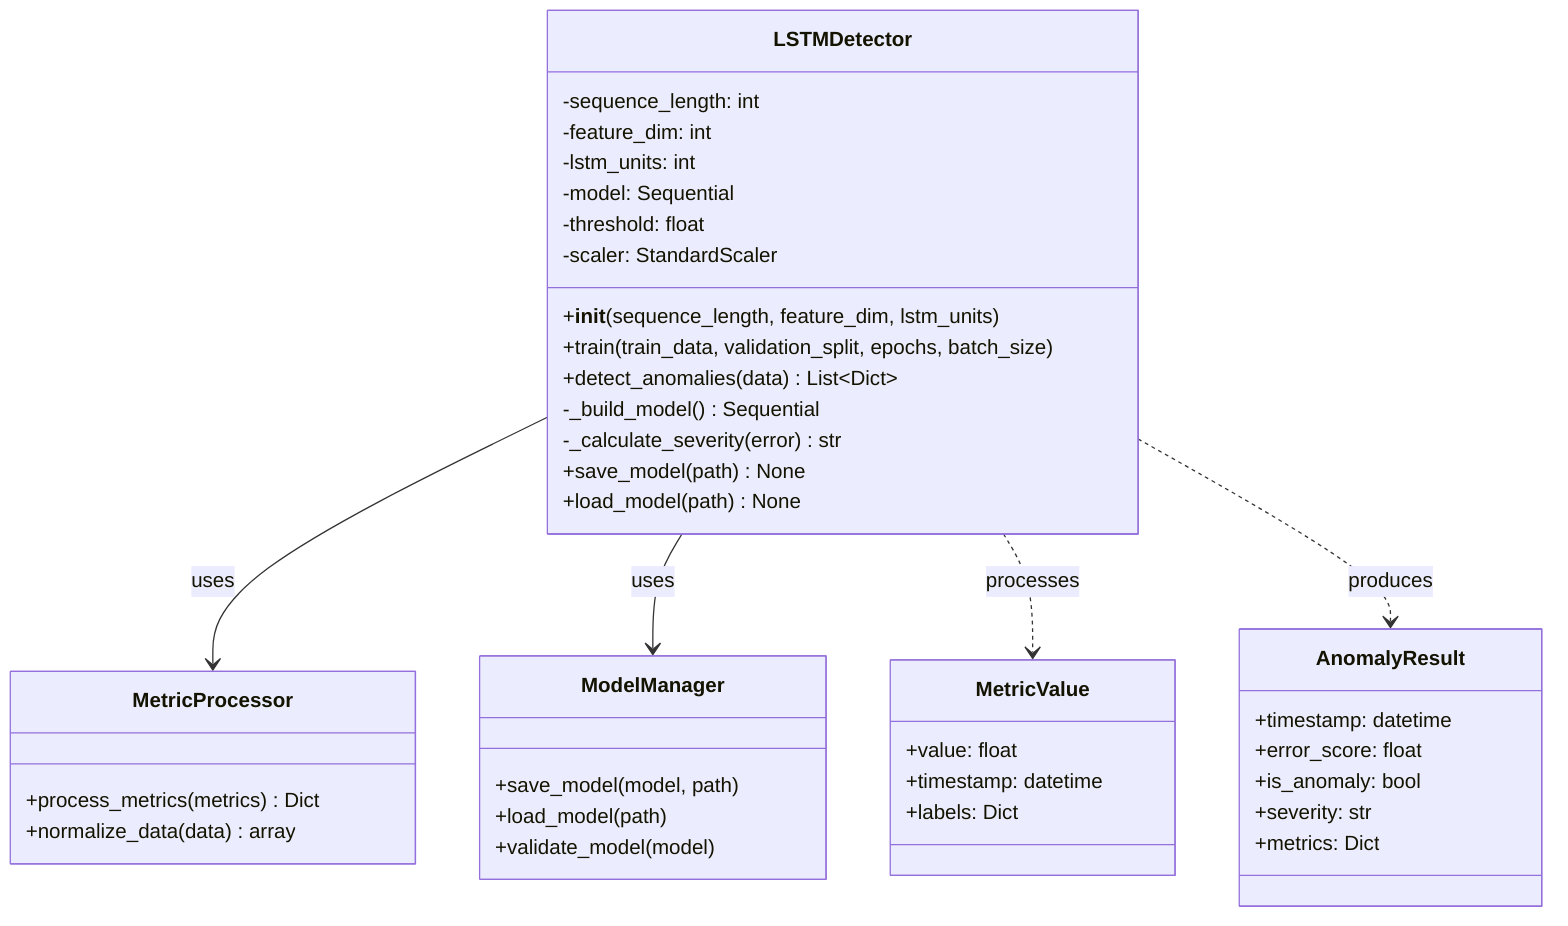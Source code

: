 classDiagram
    class LSTMDetector {
        -sequence_length: int
        -feature_dim: int
        -lstm_units: int
        -model: Sequential
        -threshold: float
        -scaler: StandardScaler
        +__init__(sequence_length, feature_dim, lstm_units)
        +train(train_data, validation_split, epochs, batch_size)
        +detect_anomalies(data) List~Dict~
        -_build_model() Sequential
        -_calculate_severity(error) str
        +save_model(path) None
        +load_model(path) None
    }

    class MetricValue {
        +value: float
        +timestamp: datetime
        +labels: Dict
    }

    class AnomalyResult {
        +timestamp: datetime
        +error_score: float
        +is_anomaly: bool
        +severity: str
        +metrics: Dict
    }

    class MetricProcessor {
        +process_metrics(metrics) Dict
        +normalize_data(data) array
    }

    class ModelManager {
        +save_model(model, path)
        +load_model(path)
        +validate_model(model)
    }

    LSTMDetector --> MetricProcessor : uses
    LSTMDetector --> ModelManager : uses
    LSTMDetector ..> MetricValue : processes
    LSTMDetector ..> AnomalyResult : produces